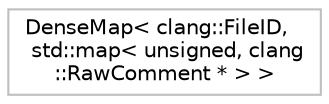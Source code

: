 digraph "Graphical Class Hierarchy"
{
 // LATEX_PDF_SIZE
  bgcolor="transparent";
  edge [fontname="Helvetica",fontsize="10",labelfontname="Helvetica",labelfontsize="10"];
  node [fontname="Helvetica",fontsize="10",shape=record];
  rankdir="LR";
  Node0 [label="DenseMap\< clang::FileID,\l std::map\< unsigned, clang\l::RawComment * \> \>",height=0.2,width=0.4,color="grey75",tooltip=" "];
}
